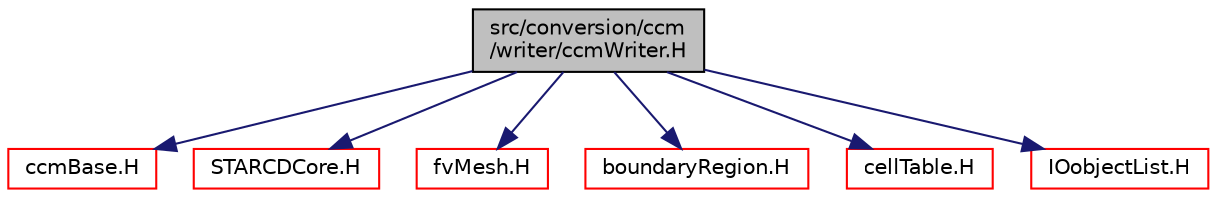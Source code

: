 digraph "src/conversion/ccm/writer/ccmWriter.H"
{
  bgcolor="transparent";
  edge [fontname="Helvetica",fontsize="10",labelfontname="Helvetica",labelfontsize="10"];
  node [fontname="Helvetica",fontsize="10",shape=record];
  Node1 [label="src/conversion/ccm\l/writer/ccmWriter.H",height=0.2,width=0.4,color="black", fillcolor="grey75", style="filled" fontcolor="black"];
  Node1 -> Node2 [color="midnightblue",fontsize="10",style="solid",fontname="Helvetica"];
  Node2 [label="ccmBase.H",height=0.2,width=0.4,color="red",URL="$ccmBase_8H.html"];
  Node1 -> Node3 [color="midnightblue",fontsize="10",style="solid",fontname="Helvetica"];
  Node3 [label="STARCDCore.H",height=0.2,width=0.4,color="red",URL="$STARCDCore_8H.html"];
  Node1 -> Node4 [color="midnightblue",fontsize="10",style="solid",fontname="Helvetica"];
  Node4 [label="fvMesh.H",height=0.2,width=0.4,color="red",URL="$fvMesh_8H.html"];
  Node1 -> Node5 [color="midnightblue",fontsize="10",style="solid",fontname="Helvetica"];
  Node5 [label="boundaryRegion.H",height=0.2,width=0.4,color="red",URL="$boundaryRegion_8H.html"];
  Node1 -> Node6 [color="midnightblue",fontsize="10",style="solid",fontname="Helvetica"];
  Node6 [label="cellTable.H",height=0.2,width=0.4,color="red",URL="$cellTable_8H.html"];
  Node1 -> Node7 [color="midnightblue",fontsize="10",style="solid",fontname="Helvetica"];
  Node7 [label="IOobjectList.H",height=0.2,width=0.4,color="red",URL="$IOobjectList_8H.html"];
}
